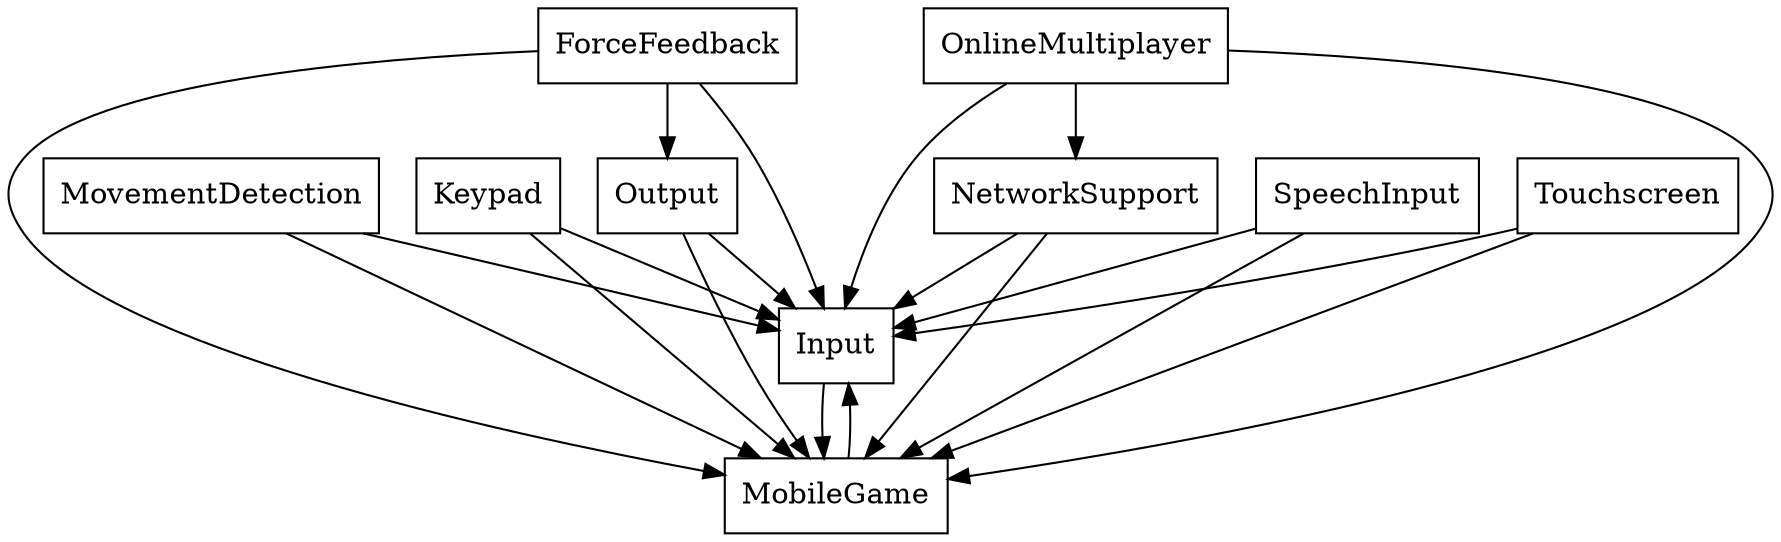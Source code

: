 digraph{
graph [rankdir=TB];
node [shape=box];
edge [arrowhead=normal];
0[label="Input",]
1[label="MovementDetection",]
2[label="MobileGame",]
3[label="ForceFeedback",]
4[label="Keypad",]
5[label="SpeechInput",]
6[label="Touchscreen",]
7[label="Output",]
8[label="NetworkSupport",]
9[label="OnlineMultiplayer",]
0->2[label="",]
1->0[label="",]
1->2[label="",]
2->0[label="",]
3->0[label="",]
3->2[label="",]
3->7[label="",]
4->0[label="",]
4->2[label="",]
5->0[label="",]
5->2[label="",]
6->0[label="",]
6->2[label="",]
7->0[label="",]
7->2[label="",]
8->0[label="",]
8->2[label="",]
9->0[label="",]
9->2[label="",]
9->8[label="",]
}
